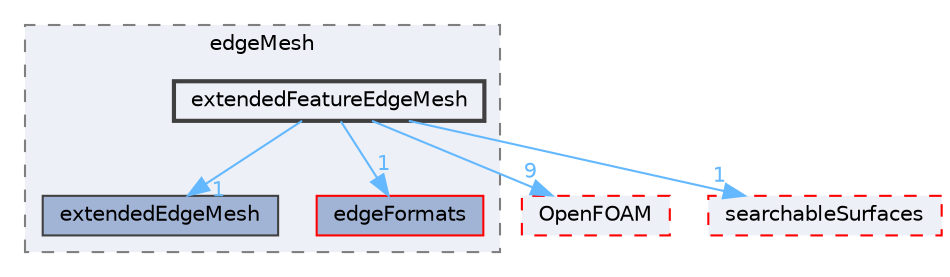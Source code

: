 digraph "src/meshTools/edgeMesh/extendedFeatureEdgeMesh"
{
 // LATEX_PDF_SIZE
  bgcolor="transparent";
  edge [fontname=Helvetica,fontsize=10,labelfontname=Helvetica,labelfontsize=10];
  node [fontname=Helvetica,fontsize=10,shape=box,height=0.2,width=0.4];
  compound=true
  subgraph clusterdir_49db66e8fd2a67bf222b9ee7503b6041 {
    graph [ bgcolor="#edf0f7", pencolor="grey50", label="edgeMesh", fontname=Helvetica,fontsize=10 style="filled,dashed", URL="dir_49db66e8fd2a67bf222b9ee7503b6041.html",tooltip=""]
  dir_133a5f0ac9b4d6a67a68529a4e9da489 [label="extendedEdgeMesh", fillcolor="#a2b4d6", color="grey25", style="filled", URL="dir_133a5f0ac9b4d6a67a68529a4e9da489.html",tooltip=""];
  dir_386e217692e5c654f15e5b4f32b7a72f [label="edgeFormats", fillcolor="#a2b4d6", color="red", style="filled", URL="dir_386e217692e5c654f15e5b4f32b7a72f.html",tooltip=""];
  dir_758503b1ae7f52666a7d29c9de90ba70 [label="extendedFeatureEdgeMesh", fillcolor="#edf0f7", color="grey25", style="filled,bold", URL="dir_758503b1ae7f52666a7d29c9de90ba70.html",tooltip=""];
  }
  dir_c5473ff19b20e6ec4dfe5c310b3778a8 [label="OpenFOAM", fillcolor="#edf0f7", color="red", style="filled,dashed", URL="dir_c5473ff19b20e6ec4dfe5c310b3778a8.html",tooltip=""];
  dir_fdba7555f757b9c8126275cbaccc3a14 [label="searchableSurfaces", fillcolor="#edf0f7", color="red", style="filled,dashed", URL="dir_fdba7555f757b9c8126275cbaccc3a14.html",tooltip=""];
  dir_758503b1ae7f52666a7d29c9de90ba70->dir_133a5f0ac9b4d6a67a68529a4e9da489 [headlabel="1", labeldistance=1.5 headhref="dir_001215_001214.html" href="dir_001215_001214.html" color="steelblue1" fontcolor="steelblue1"];
  dir_758503b1ae7f52666a7d29c9de90ba70->dir_386e217692e5c654f15e5b4f32b7a72f [headlabel="1", labeldistance=1.5 headhref="dir_001215_001107.html" href="dir_001215_001107.html" color="steelblue1" fontcolor="steelblue1"];
  dir_758503b1ae7f52666a7d29c9de90ba70->dir_c5473ff19b20e6ec4dfe5c310b3778a8 [headlabel="9", labeldistance=1.5 headhref="dir_001215_002695.html" href="dir_001215_002695.html" color="steelblue1" fontcolor="steelblue1"];
  dir_758503b1ae7f52666a7d29c9de90ba70->dir_fdba7555f757b9c8126275cbaccc3a14 [headlabel="1", labeldistance=1.5 headhref="dir_001215_003461.html" href="dir_001215_003461.html" color="steelblue1" fontcolor="steelblue1"];
}
